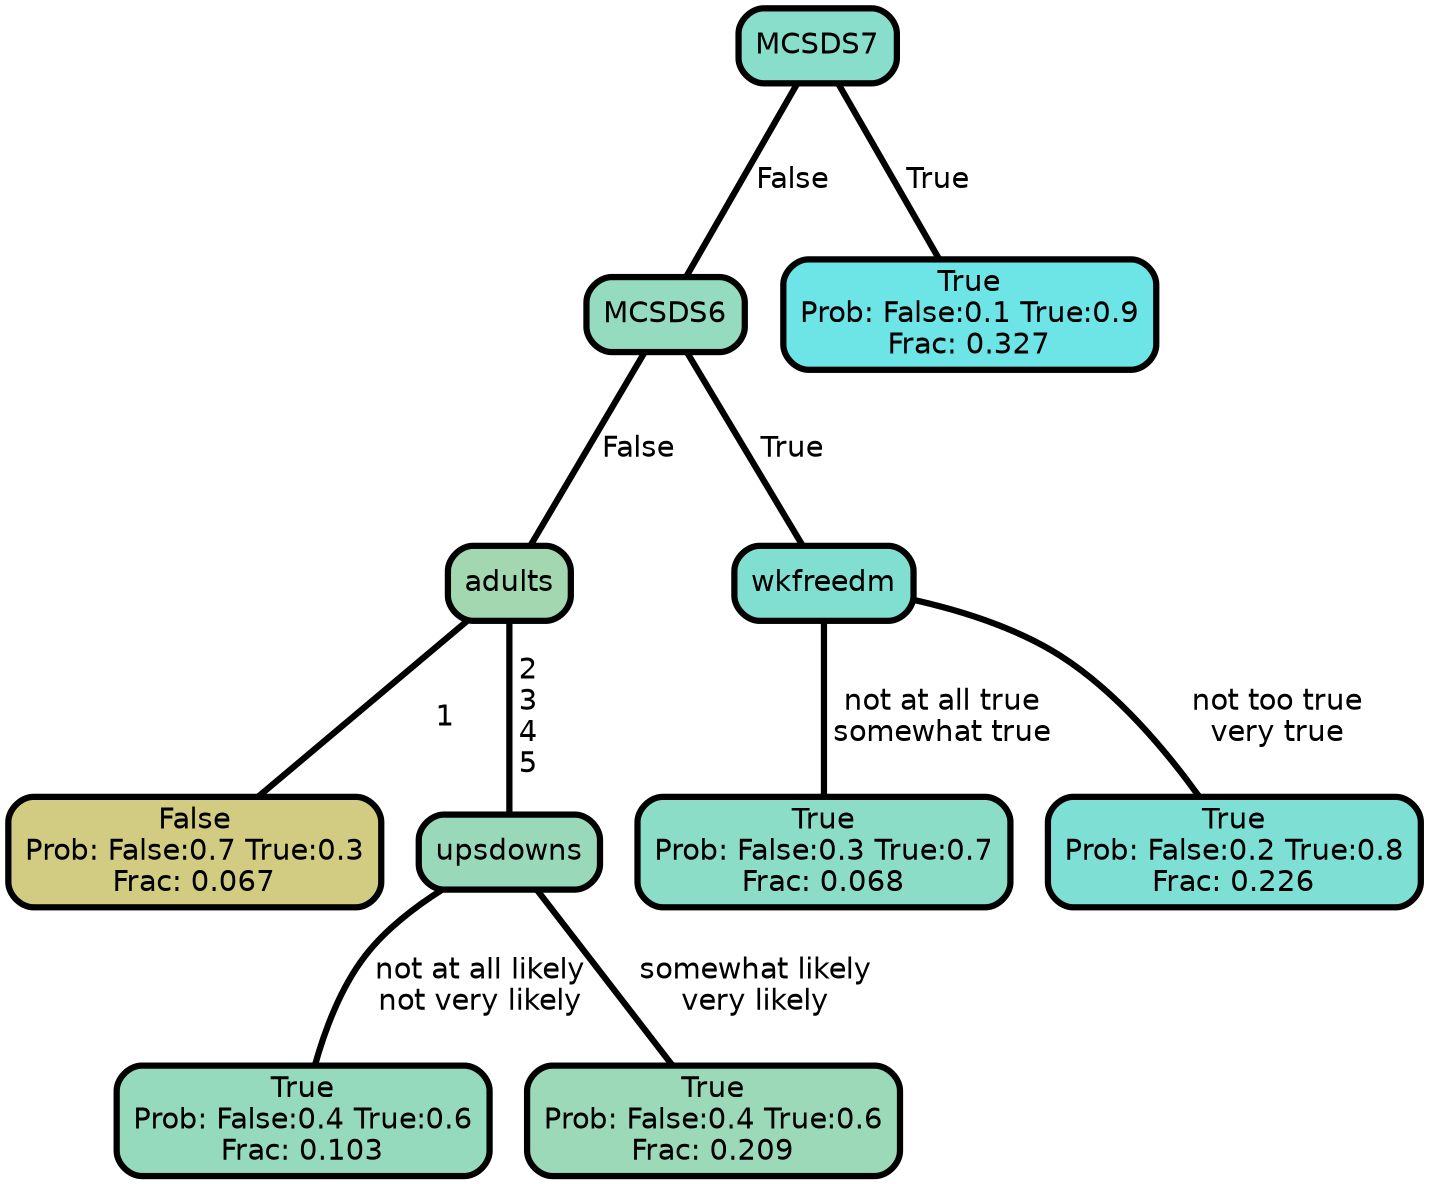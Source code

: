 graph Tree {
node [shape=box, style="filled, rounded",color="black",penwidth="3",fontcolor="black",                 fontname=helvetica] ;
graph [ranksep="0 equally", splines=straight,                 bgcolor=transparent, dpi=200] ;
edge [fontname=helvetica, color=black] ;
0 [label="False
Prob: False:0.7 True:0.3
Frac: 0.067", fillcolor="#d1cc82"] ;
1 [label="adults", fillcolor="#a3d7b0"] ;
2 [label="True
Prob: False:0.4 True:0.6
Frac: 0.103", fillcolor="#96dabd"] ;
3 [label="upsdowns", fillcolor="#99d9ba"] ;
4 [label="True
Prob: False:0.4 True:0.6
Frac: 0.209", fillcolor="#9bd9b8"] ;
5 [label="MCSDS6", fillcolor="#94dbbf"] ;
6 [label="True
Prob: False:0.3 True:0.7
Frac: 0.068", fillcolor="#8bddc8"] ;
7 [label="wkfreedm", fillcolor="#81dfd2"] ;
8 [label="True
Prob: False:0.2 True:0.8
Frac: 0.226", fillcolor="#7ee0d5"] ;
9 [label="MCSDS7", fillcolor="#88decb"] ;
10 [label="True
Prob: False:0.1 True:0.9
Frac: 0.327", fillcolor="#6de4e6"] ;
1 -- 0 [label=" 1",penwidth=3] ;
1 -- 3 [label=" 2\n 3\n 4\n 5",penwidth=3] ;
3 -- 2 [label=" not at all likely\n not very likely",penwidth=3] ;
3 -- 4 [label=" somewhat likely\n very likely",penwidth=3] ;
5 -- 1 [label=" False",penwidth=3] ;
5 -- 7 [label=" True",penwidth=3] ;
7 -- 6 [label=" not at all true\n somewhat true",penwidth=3] ;
7 -- 8 [label=" not too true\n very true",penwidth=3] ;
9 -- 5 [label=" False",penwidth=3] ;
9 -- 10 [label=" True",penwidth=3] ;
{rank = same;}}